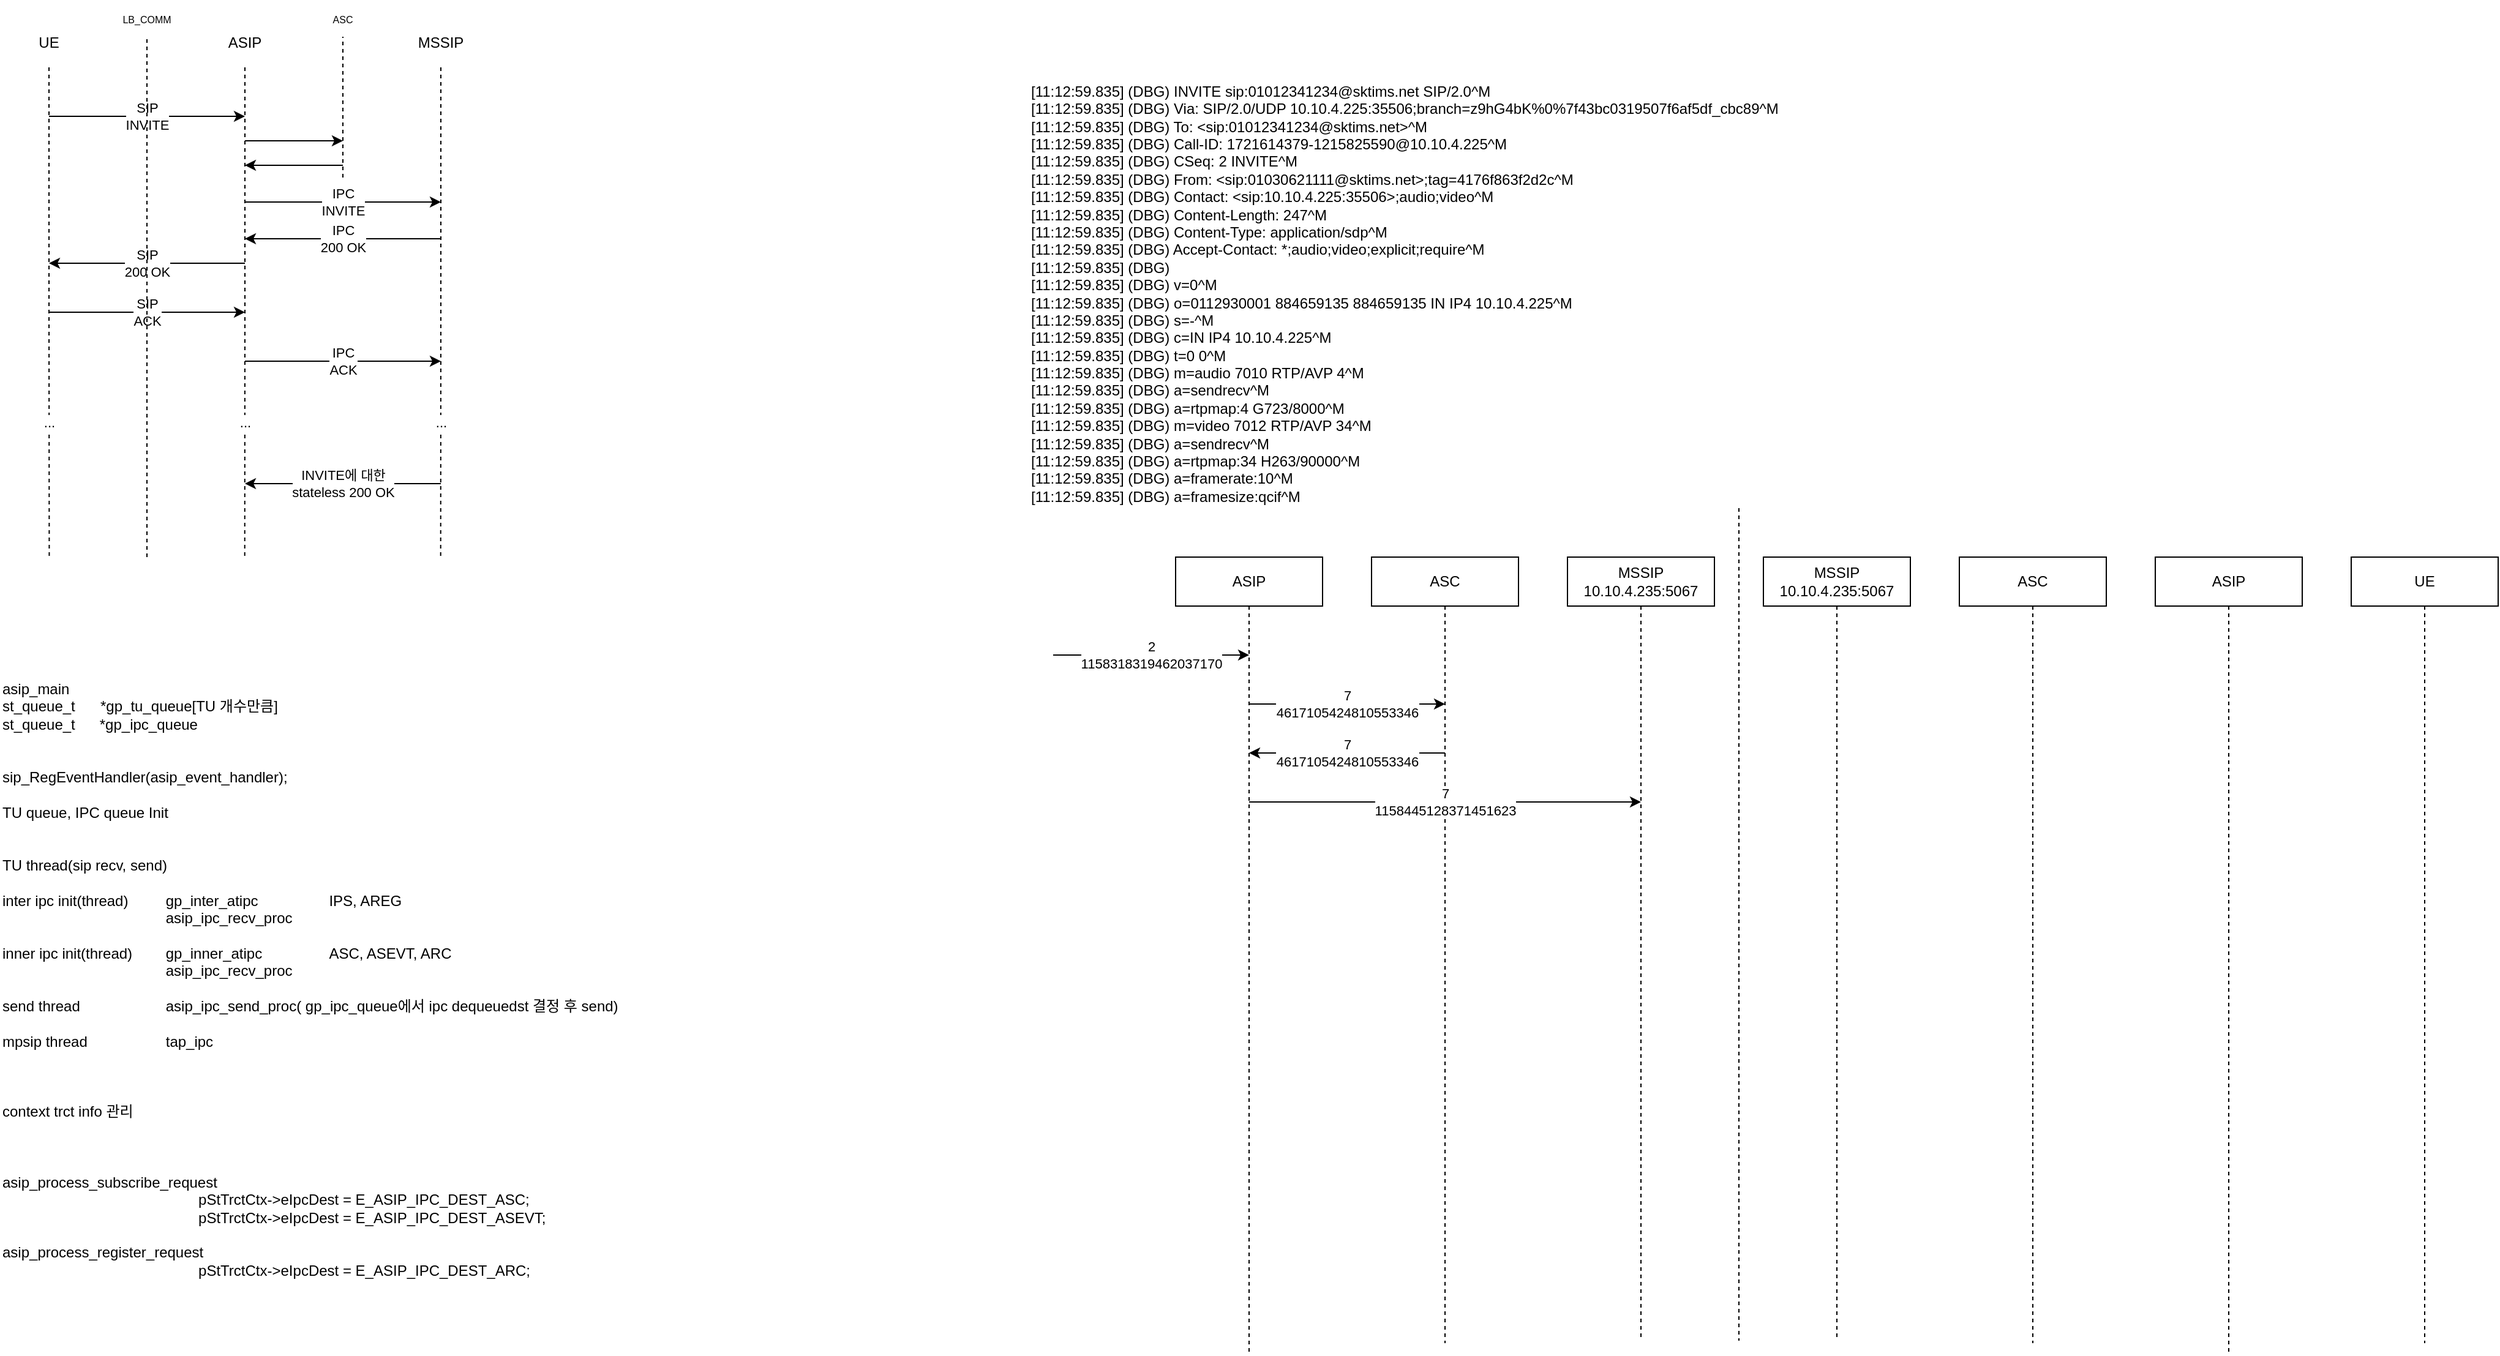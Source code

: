 <mxfile version="24.7.1" type="github">
  <diagram name="페이지-1" id="jERm6EU6h7SOklrPmQn_">
    <mxGraphModel dx="1593" dy="809" grid="1" gridSize="10" guides="1" tooltips="1" connect="1" arrows="1" fold="1" page="1" pageScale="1" pageWidth="827" pageHeight="1169" math="0" shadow="0">
      <root>
        <mxCell id="0" />
        <mxCell id="1" parent="0" />
        <mxCell id="-xxbEEyrpAm4luBftfxG-4" value="..." style="edgeStyle=orthogonalEdgeStyle;rounded=0;orthogonalLoop=1;jettySize=auto;html=1;exitX=0.5;exitY=1;exitDx=0;exitDy=0;dashed=1;endArrow=none;endFill=0;" parent="1" source="-xxbEEyrpAm4luBftfxG-1" edge="1">
          <mxGeometry x="0.451" relative="1" as="geometry">
            <mxPoint x="80.222" y="480" as="targetPoint" />
            <mxPoint as="offset" />
          </mxGeometry>
        </mxCell>
        <mxCell id="-xxbEEyrpAm4luBftfxG-1" value="UE" style="text;html=1;align=center;verticalAlign=middle;whiteSpace=wrap;rounded=0;" parent="1" vertex="1">
          <mxGeometry x="40" y="40" width="80" height="40" as="geometry" />
        </mxCell>
        <mxCell id="-xxbEEyrpAm4luBftfxG-2" value="ASIP" style="text;html=1;align=center;verticalAlign=middle;whiteSpace=wrap;rounded=0;" parent="1" vertex="1">
          <mxGeometry x="200" y="40" width="80" height="40" as="geometry" />
        </mxCell>
        <mxCell id="-xxbEEyrpAm4luBftfxG-3" value="MSSIP" style="text;html=1;align=center;verticalAlign=middle;whiteSpace=wrap;rounded=0;" parent="1" vertex="1">
          <mxGeometry x="360" y="40" width="80" height="40" as="geometry" />
        </mxCell>
        <mxCell id="-xxbEEyrpAm4luBftfxG-5" value="..." style="edgeStyle=orthogonalEdgeStyle;rounded=0;orthogonalLoop=1;jettySize=auto;html=1;exitX=0.5;exitY=1;exitDx=0;exitDy=0;dashed=1;endArrow=none;endFill=0;" parent="1" source="-xxbEEyrpAm4luBftfxG-2" edge="1">
          <mxGeometry x="0.451" relative="1" as="geometry">
            <mxPoint x="239.852" y="480" as="targetPoint" />
            <mxPoint x="239.63" y="80" as="sourcePoint" />
            <mxPoint as="offset" />
          </mxGeometry>
        </mxCell>
        <mxCell id="-xxbEEyrpAm4luBftfxG-6" value="..." style="edgeStyle=orthogonalEdgeStyle;rounded=0;orthogonalLoop=1;jettySize=auto;html=1;exitX=0.5;exitY=1;exitDx=0;exitDy=0;dashed=1;endArrow=none;endFill=0;" parent="1" source="-xxbEEyrpAm4luBftfxG-3" edge="1">
          <mxGeometry x="0.451" relative="1" as="geometry">
            <mxPoint x="399.852" y="480" as="targetPoint" />
            <mxPoint x="399.63" y="80" as="sourcePoint" />
            <mxPoint as="offset" />
          </mxGeometry>
        </mxCell>
        <mxCell id="-xxbEEyrpAm4luBftfxG-7" value="SIP&lt;div&gt;INVITE&lt;/div&gt;" style="endArrow=classic;html=1;rounded=0;" parent="1" edge="1">
          <mxGeometry width="50" height="50" relative="1" as="geometry">
            <mxPoint x="80" y="120" as="sourcePoint" />
            <mxPoint x="240" y="120" as="targetPoint" />
          </mxGeometry>
        </mxCell>
        <mxCell id="-xxbEEyrpAm4luBftfxG-8" value="IPC&lt;div&gt;INVITE&lt;/div&gt;" style="endArrow=classic;html=1;rounded=0;" parent="1" edge="1">
          <mxGeometry width="50" height="50" relative="1" as="geometry">
            <mxPoint x="240" y="190" as="sourcePoint" />
            <mxPoint x="400" y="190" as="targetPoint" />
          </mxGeometry>
        </mxCell>
        <mxCell id="-xxbEEyrpAm4luBftfxG-9" value="IPC&lt;div&gt;200 OK&lt;/div&gt;" style="endArrow=classic;html=1;rounded=0;" parent="1" edge="1">
          <mxGeometry width="50" height="50" relative="1" as="geometry">
            <mxPoint x="400" y="220" as="sourcePoint" />
            <mxPoint x="240" y="220" as="targetPoint" />
          </mxGeometry>
        </mxCell>
        <mxCell id="-xxbEEyrpAm4luBftfxG-10" value="SIP&lt;div&gt;200 OK&lt;/div&gt;" style="endArrow=classic;html=1;rounded=0;" parent="1" edge="1">
          <mxGeometry width="50" height="50" relative="1" as="geometry">
            <mxPoint x="240" y="240" as="sourcePoint" />
            <mxPoint x="80" y="240" as="targetPoint" />
          </mxGeometry>
        </mxCell>
        <mxCell id="-xxbEEyrpAm4luBftfxG-11" value="SIP&lt;div&gt;ACK&lt;/div&gt;" style="endArrow=classic;html=1;rounded=0;" parent="1" edge="1">
          <mxGeometry width="50" height="50" relative="1" as="geometry">
            <mxPoint x="80" y="280" as="sourcePoint" />
            <mxPoint x="240" y="280" as="targetPoint" />
          </mxGeometry>
        </mxCell>
        <mxCell id="-xxbEEyrpAm4luBftfxG-12" value="IPC&lt;br&gt;ACK" style="endArrow=classic;html=1;rounded=0;" parent="1" edge="1">
          <mxGeometry width="50" height="50" relative="1" as="geometry">
            <mxPoint x="240" y="320" as="sourcePoint" />
            <mxPoint x="400" y="320" as="targetPoint" />
            <mxPoint as="offset" />
          </mxGeometry>
        </mxCell>
        <mxCell id="-xxbEEyrpAm4luBftfxG-14" value="INVITE에 대한&lt;br&gt;stateless 200 OK" style="endArrow=classic;html=1;rounded=0;" parent="1" edge="1">
          <mxGeometry width="50" height="50" relative="1" as="geometry">
            <mxPoint x="400" y="420" as="sourcePoint" />
            <mxPoint x="240" y="420" as="targetPoint" />
          </mxGeometry>
        </mxCell>
        <mxCell id="-xxbEEyrpAm4luBftfxG-17" value="" style="endArrow=none;dashed=1;html=1;rounded=0;" parent="1" target="-xxbEEyrpAm4luBftfxG-18" edge="1">
          <mxGeometry width="50" height="50" relative="1" as="geometry">
            <mxPoint x="160" y="480" as="sourcePoint" />
            <mxPoint x="160" y="40" as="targetPoint" />
          </mxGeometry>
        </mxCell>
        <mxCell id="-xxbEEyrpAm4luBftfxG-18" value="&lt;font style=&quot;font-size: 8px;&quot;&gt;LB_COMM&lt;/font&gt;" style="text;html=1;align=center;verticalAlign=middle;whiteSpace=wrap;rounded=0;" parent="1" vertex="1">
          <mxGeometry x="130" y="25" width="60" height="30" as="geometry" />
        </mxCell>
        <mxCell id="-xxbEEyrpAm4luBftfxG-21" value="" style="endArrow=none;dashed=1;html=1;rounded=0;" parent="1" target="-xxbEEyrpAm4luBftfxG-22" edge="1">
          <mxGeometry width="50" height="50" relative="1" as="geometry">
            <mxPoint x="320" y="170" as="sourcePoint" />
            <mxPoint x="320" y="40" as="targetPoint" />
          </mxGeometry>
        </mxCell>
        <mxCell id="-xxbEEyrpAm4luBftfxG-22" value="&lt;font style=&quot;font-size: 8px;&quot;&gt;ASC&lt;/font&gt;" style="text;html=1;align=center;verticalAlign=middle;whiteSpace=wrap;rounded=0;" parent="1" vertex="1">
          <mxGeometry x="290" y="25" width="60" height="30" as="geometry" />
        </mxCell>
        <mxCell id="-xxbEEyrpAm4luBftfxG-23" value="asip_main&lt;div&gt;st_queue_t&amp;nbsp;&lt;span style=&quot;white-space: pre;&quot;&gt;&#x9;&lt;/span&gt;*gp_tu_queue[TU 개수만큼]&lt;/div&gt;&lt;div&gt;st_queue_t&amp;nbsp; &amp;nbsp; &amp;nbsp; *gp_ipc_queue&lt;br&gt;&lt;/div&gt;&lt;div&gt;&lt;br&gt;&lt;/div&gt;&lt;div&gt;&lt;br&gt;&lt;/div&gt;&lt;div&gt;sip_RegEventHandler(asip_event_handler);&lt;/div&gt;&lt;div&gt;&lt;br&gt;&lt;/div&gt;&lt;div&gt;TU queue, IPC queue Init&lt;/div&gt;&lt;div&gt;&lt;br&gt;&lt;/div&gt;&lt;div&gt;&lt;br&gt;&lt;/div&gt;&lt;div&gt;TU thread(sip recv, send)&lt;/div&gt;&lt;div&gt;&lt;br&gt;&lt;/div&gt;&lt;div&gt;inter ipc init(thread)&lt;span style=&quot;white-space: pre;&quot;&gt;&#x9;&lt;/span&gt;&lt;span style=&quot;white-space: pre;&quot;&gt;&#x9;&lt;/span&gt;&lt;span style=&quot;background-color: initial;&quot;&gt;gp_inter_atipc&lt;span style=&quot;white-space: pre;&quot;&gt;&#x9;&lt;/span&gt;&lt;span style=&quot;white-space: pre;&quot;&gt;&#x9;&lt;/span&gt;&lt;span style=&quot;white-space: pre;&quot;&gt;&#x9;&lt;/span&gt;IPS, AREG&lt;/span&gt;&lt;/div&gt;&lt;div&gt;&lt;span style=&quot;white-space: pre;&quot;&gt;&#x9;&lt;/span&gt;&lt;span style=&quot;white-space: pre;&quot;&gt;&#x9;&lt;/span&gt;&lt;span style=&quot;white-space: pre;&quot;&gt;&#x9;&lt;/span&gt;&lt;span style=&quot;white-space: pre;&quot;&gt;&#x9;&lt;/span&gt;&lt;span style=&quot;white-space: pre;&quot;&gt;&#x9;&lt;/span&gt;asip_ipc_recv_proc&lt;br&gt;&lt;/div&gt;&lt;div&gt;&lt;br&gt;&lt;/div&gt;&lt;div&gt;inner ipc init(thread)&lt;span style=&quot;white-space: pre;&quot;&gt;&#x9;&lt;/span&gt;&lt;span style=&quot;background-color: initial;&quot;&gt;gp_inner_atipc&lt;span style=&quot;white-space: pre;&quot;&gt;&lt;span style=&quot;white-space: pre;&quot;&gt;&#x9;&lt;/span&gt;&#x9;&lt;/span&gt;ASC, ASEVT, ARC&lt;/span&gt;&lt;/div&gt;&lt;div&gt;&lt;span style=&quot;background-color: initial;&quot;&gt;&lt;span style=&quot;white-space: pre;&quot;&gt;&#x9;&lt;/span&gt;&lt;span style=&quot;white-space: pre;&quot;&gt;&#x9;&lt;/span&gt;&lt;span style=&quot;white-space: pre;&quot;&gt;&#x9;&lt;/span&gt;&lt;span style=&quot;white-space: pre;&quot;&gt;&#x9;&lt;/span&gt;&lt;span style=&quot;white-space: pre;&quot;&gt;&#x9;&lt;/span&gt;&lt;/span&gt;&lt;span style=&quot;background-color: initial;&quot;&gt;asip_ipc_recv_proc&lt;/span&gt;&lt;/div&gt;&lt;div&gt;&lt;span style=&quot;background-color: initial;&quot;&gt;&lt;br&gt;&lt;/span&gt;&lt;/div&gt;&lt;div&gt;send thread&lt;span style=&quot;white-space: pre;&quot;&gt;&#x9;&lt;/span&gt;&lt;span style=&quot;white-space: pre;&quot;&gt;&#x9;&lt;/span&gt;&lt;span style=&quot;white-space: pre;&quot;&gt;&#x9;&lt;/span&gt;asip_ipc_send_proc( gp_ipc_queue에서 ipc dequeuedst 결정 후 send)&lt;/div&gt;&lt;div&gt;&lt;br&gt;&lt;/div&gt;&lt;div&gt;mpsip thread&lt;span style=&quot;white-space: pre;&quot;&gt;&#x9;&lt;/span&gt;&lt;span style=&quot;white-space: pre;&quot;&gt;&#x9;&lt;/span&gt;&lt;span style=&quot;white-space: pre;&quot;&gt;&#x9;&lt;/span&gt;tap_ipc&lt;/div&gt;&lt;div&gt;&lt;br&gt;&lt;/div&gt;&lt;div&gt;&lt;br&gt;&lt;/div&gt;&lt;div&gt;&lt;br&gt;&lt;/div&gt;&lt;div&gt;&lt;div&gt;context trct info 관리&lt;/div&gt;&lt;div&gt;&lt;br&gt;&lt;/div&gt;&lt;div&gt;&lt;br&gt;&lt;/div&gt;&lt;div&gt;&lt;br&gt;&lt;/div&gt;&lt;div&gt;asip_process_subscribe_request&lt;/div&gt;&lt;div&gt;&lt;span style=&quot;white-space: normal;&quot;&gt;&lt;span style=&quot;white-space:pre&quot;&gt;&#x9;&#x9;&#x9;&#x9;&#x9;&#x9;&lt;/span&gt;pStTrctCtx-&amp;gt;eIpcDest = E_ASIP_IPC_DEST_ASC;&lt;/span&gt;&lt;/div&gt;&lt;div&gt;&lt;span style=&quot;white-space: normal;&quot;&gt;&lt;span style=&quot;white-space:pre&quot;&gt;&#x9;&#x9;&#x9;&#x9;&#x9;&#x9;&lt;/span&gt;pStTrctCtx-&amp;gt;eIpcDest = E_ASIP_IPC_DEST_ASEVT;&lt;/span&gt;&lt;/div&gt;&lt;div&gt;&lt;br&gt;&lt;/div&gt;&lt;div&gt;asip_process_register_request&lt;/div&gt;&lt;div&gt;&lt;span style=&quot;white-space: normal;&quot;&gt;&lt;span style=&quot;white-space:pre&quot;&gt;&#x9;&#x9;&#x9;&#x9;&#x9;&#x9;&lt;/span&gt;pStTrctCtx-&amp;gt;eIpcDest = E_ASIP_IPC_DEST_ARC;&lt;/span&gt;&lt;/div&gt;&lt;/div&gt;" style="text;html=1;align=left;verticalAlign=middle;whiteSpace=wrap;rounded=0;" parent="1" vertex="1">
          <mxGeometry x="40" y="580" width="740" height="490" as="geometry" />
        </mxCell>
        <mxCell id="natQGp7i5dKwuM6wu0ns-1" value="" style="endArrow=classic;html=1;rounded=0;" parent="1" edge="1">
          <mxGeometry width="50" height="50" relative="1" as="geometry">
            <mxPoint x="240" y="140" as="sourcePoint" />
            <mxPoint x="320" y="140" as="targetPoint" />
          </mxGeometry>
        </mxCell>
        <mxCell id="natQGp7i5dKwuM6wu0ns-2" value="" style="endArrow=classic;html=1;rounded=0;" parent="1" edge="1">
          <mxGeometry width="50" height="50" relative="1" as="geometry">
            <mxPoint x="320" y="160" as="sourcePoint" />
            <mxPoint x="240" y="160" as="targetPoint" />
          </mxGeometry>
        </mxCell>
        <mxCell id="nXgctBBMgCLwkk0S1Rwe-1" value="&lt;div&gt;[11:12:59.835] (DBG) INVITE sip:01012341234@sktims.net SIP/2.0^M&lt;/div&gt;&lt;div&gt;[11:12:59.835] (DBG) Via: SIP/2.0/UDP 10.10.4.225:35506;branch=z9hG4bK%0%7f43bc0319507f6af5df_cbc89^M&lt;/div&gt;&lt;div&gt;[11:12:59.835] (DBG) To: &amp;lt;sip:01012341234@sktims.net&amp;gt;^M&lt;/div&gt;&lt;div&gt;[11:12:59.835] (DBG) Call-ID: 1721614379-1215825590@10.10.4.225^M&lt;/div&gt;&lt;div&gt;[11:12:59.835] (DBG) CSeq: 2 INVITE^M&lt;/div&gt;&lt;div&gt;[11:12:59.835] (DBG) From: &amp;lt;sip:01030621111@sktims.net&amp;gt;;tag=4176f863f2d2c^M&lt;/div&gt;&lt;div&gt;[11:12:59.835] (DBG) Contact: &amp;lt;sip:10.10.4.225:35506&amp;gt;;audio;video^M&lt;/div&gt;&lt;div&gt;[11:12:59.835] (DBG) Content-Length: 247^M&lt;/div&gt;&lt;div&gt;[11:12:59.835] (DBG) Content-Type: application/sdp^M&lt;/div&gt;&lt;div&gt;[11:12:59.835] (DBG) Accept-Contact: *;audio;video;explicit;require^M&lt;/div&gt;&lt;div&gt;[11:12:59.835] (DBG)&lt;/div&gt;&lt;div&gt;[11:12:59.835] (DBG) v=0^M&lt;/div&gt;&lt;div&gt;[11:12:59.835] (DBG) o=0112930001 884659135 884659135 IN IP4 10.10.4.225^M&lt;/div&gt;&lt;div&gt;[11:12:59.835] (DBG) s=-^M&lt;/div&gt;&lt;div&gt;[11:12:59.835] (DBG) c=IN IP4 10.10.4.225^M&lt;/div&gt;&lt;div&gt;[11:12:59.835] (DBG) t=0 0^M&lt;/div&gt;&lt;div&gt;[11:12:59.835] (DBG) m=audio 7010 RTP/AVP 4^M&lt;/div&gt;&lt;div&gt;[11:12:59.835] (DBG) a=sendrecv^M&lt;/div&gt;&lt;div&gt;[11:12:59.835] (DBG) a=rtpmap:4 G723/8000^M&lt;/div&gt;&lt;div&gt;[11:12:59.835] (DBG) m=video 7012 RTP/AVP 34^M&lt;/div&gt;&lt;div&gt;[11:12:59.835] (DBG) a=sendrecv^M&lt;/div&gt;&lt;div&gt;[11:12:59.835] (DBG) a=rtpmap:34 H263/90000^M&lt;/div&gt;&lt;div&gt;[11:12:59.835] (DBG) a=framerate:10^M&lt;/div&gt;&lt;div&gt;[11:12:59.835] (DBG) a=framesize:qcif^M&lt;/div&gt;" style="text;html=1;align=left;verticalAlign=middle;whiteSpace=wrap;rounded=0;" vertex="1" parent="1">
          <mxGeometry x="880" y="80" width="630" height="370" as="geometry" />
        </mxCell>
        <mxCell id="nXgctBBMgCLwkk0S1Rwe-5" style="edgeStyle=orthogonalEdgeStyle;rounded=0;orthogonalLoop=1;jettySize=auto;html=1;exitX=0.5;exitY=1;exitDx=0;exitDy=0;dashed=1;endArrow=none;endFill=0;" edge="1" parent="1" source="nXgctBBMgCLwkk0S1Rwe-3">
          <mxGeometry relative="1" as="geometry">
            <mxPoint x="2020" y="1122" as="targetPoint" />
          </mxGeometry>
        </mxCell>
        <mxCell id="nXgctBBMgCLwkk0S1Rwe-3" value="UE" style="rounded=0;whiteSpace=wrap;html=1;" vertex="1" parent="1">
          <mxGeometry x="1960" y="480" width="120" height="40" as="geometry" />
        </mxCell>
        <mxCell id="nXgctBBMgCLwkk0S1Rwe-4" value="ASIP" style="rounded=0;whiteSpace=wrap;html=1;" vertex="1" parent="1">
          <mxGeometry x="1000" y="480" width="120" height="40" as="geometry" />
        </mxCell>
        <mxCell id="nXgctBBMgCLwkk0S1Rwe-6" style="edgeStyle=orthogonalEdgeStyle;rounded=0;orthogonalLoop=1;jettySize=auto;html=1;exitX=0.5;exitY=1;exitDx=0;exitDy=0;dashed=1;endArrow=none;endFill=0;" edge="1" parent="1" source="nXgctBBMgCLwkk0S1Rwe-4">
          <mxGeometry relative="1" as="geometry">
            <mxPoint x="1060" y="1130" as="targetPoint" />
            <mxPoint x="1039.6" y="520" as="sourcePoint" />
          </mxGeometry>
        </mxCell>
        <mxCell id="nXgctBBMgCLwkk0S1Rwe-7" value="ASC" style="rounded=0;whiteSpace=wrap;html=1;" vertex="1" parent="1">
          <mxGeometry x="1160" y="480" width="120" height="40" as="geometry" />
        </mxCell>
        <mxCell id="nXgctBBMgCLwkk0S1Rwe-8" style="edgeStyle=orthogonalEdgeStyle;rounded=0;orthogonalLoop=1;jettySize=auto;html=1;exitX=0.5;exitY=1;exitDx=0;exitDy=0;dashed=1;endArrow=none;endFill=0;" edge="1" parent="1" source="nXgctBBMgCLwkk0S1Rwe-7">
          <mxGeometry relative="1" as="geometry">
            <mxPoint x="1220" y="1122" as="targetPoint" />
            <mxPoint x="1199.6" y="520" as="sourcePoint" />
          </mxGeometry>
        </mxCell>
        <mxCell id="nXgctBBMgCLwkk0S1Rwe-9" value="MSSIP&lt;div&gt;10.10.4.235:5067&lt;/div&gt;" style="rounded=0;whiteSpace=wrap;html=1;" vertex="1" parent="1">
          <mxGeometry x="1320" y="480" width="120" height="40" as="geometry" />
        </mxCell>
        <mxCell id="nXgctBBMgCLwkk0S1Rwe-10" style="edgeStyle=orthogonalEdgeStyle;rounded=0;orthogonalLoop=1;jettySize=auto;html=1;exitX=0.5;exitY=1;exitDx=0;exitDy=0;dashed=1;endArrow=none;endFill=0;" edge="1" parent="1" source="nXgctBBMgCLwkk0S1Rwe-9">
          <mxGeometry relative="1" as="geometry">
            <mxPoint x="1380" y="1120" as="targetPoint" />
            <mxPoint x="1390.1" y="550" as="sourcePoint" />
            <Array as="points">
              <mxPoint x="1380" y="1120" />
            </Array>
          </mxGeometry>
        </mxCell>
        <mxCell id="nXgctBBMgCLwkk0S1Rwe-18" value="2&lt;div&gt;1158318319462037170&lt;br&gt;&lt;/div&gt;" style="endArrow=classic;html=1;rounded=0;" edge="1" parent="1">
          <mxGeometry width="50" height="50" relative="1" as="geometry">
            <mxPoint x="900" y="560" as="sourcePoint" />
            <mxPoint x="1060" y="560" as="targetPoint" />
          </mxGeometry>
        </mxCell>
        <mxCell id="nXgctBBMgCLwkk0S1Rwe-19" value="7&lt;div&gt;4617105424810553346&lt;br&gt;&lt;/div&gt;" style="endArrow=classic;html=1;rounded=0;" edge="1" parent="1">
          <mxGeometry width="50" height="50" relative="1" as="geometry">
            <mxPoint x="1060" y="600" as="sourcePoint" />
            <mxPoint x="1220" y="600" as="targetPoint" />
            <mxPoint as="offset" />
          </mxGeometry>
        </mxCell>
        <mxCell id="nXgctBBMgCLwkk0S1Rwe-20" value="7&lt;div&gt;1158445128371451623&lt;br&gt;&lt;/div&gt;" style="endArrow=classic;html=1;rounded=0;" edge="1" parent="1">
          <mxGeometry width="50" height="50" relative="1" as="geometry">
            <mxPoint x="1060" y="680" as="sourcePoint" />
            <mxPoint x="1380" y="680" as="targetPoint" />
          </mxGeometry>
        </mxCell>
        <mxCell id="nXgctBBMgCLwkk0S1Rwe-21" value="&lt;div&gt;7&lt;/div&gt;4617105424810553346" style="endArrow=classic;html=1;rounded=0;" edge="1" parent="1">
          <mxGeometry width="50" height="50" relative="1" as="geometry">
            <mxPoint x="1220" y="640" as="sourcePoint" />
            <mxPoint x="1060" y="640" as="targetPoint" />
          </mxGeometry>
        </mxCell>
        <mxCell id="nXgctBBMgCLwkk0S1Rwe-22" value="ASIP" style="rounded=0;whiteSpace=wrap;html=1;" vertex="1" parent="1">
          <mxGeometry x="1800" y="480" width="120" height="40" as="geometry" />
        </mxCell>
        <mxCell id="nXgctBBMgCLwkk0S1Rwe-23" style="edgeStyle=orthogonalEdgeStyle;rounded=0;orthogonalLoop=1;jettySize=auto;html=1;exitX=0.5;exitY=1;exitDx=0;exitDy=0;dashed=1;endArrow=none;endFill=0;" edge="1" parent="1" source="nXgctBBMgCLwkk0S1Rwe-22">
          <mxGeometry relative="1" as="geometry">
            <mxPoint x="1860" y="1130" as="targetPoint" />
            <mxPoint x="1839.6" y="520" as="sourcePoint" />
          </mxGeometry>
        </mxCell>
        <mxCell id="nXgctBBMgCLwkk0S1Rwe-24" value="ASC" style="rounded=0;whiteSpace=wrap;html=1;" vertex="1" parent="1">
          <mxGeometry x="1640" y="480" width="120" height="40" as="geometry" />
        </mxCell>
        <mxCell id="nXgctBBMgCLwkk0S1Rwe-25" style="edgeStyle=orthogonalEdgeStyle;rounded=0;orthogonalLoop=1;jettySize=auto;html=1;exitX=0.5;exitY=1;exitDx=0;exitDy=0;dashed=1;endArrow=none;endFill=0;" edge="1" parent="1" source="nXgctBBMgCLwkk0S1Rwe-24">
          <mxGeometry relative="1" as="geometry">
            <mxPoint x="1700" y="1122" as="targetPoint" />
            <mxPoint x="1679.6" y="520" as="sourcePoint" />
          </mxGeometry>
        </mxCell>
        <mxCell id="nXgctBBMgCLwkk0S1Rwe-26" style="edgeStyle=orthogonalEdgeStyle;rounded=0;orthogonalLoop=1;jettySize=auto;html=1;exitX=0.5;exitY=1;exitDx=0;exitDy=0;dashed=1;endArrow=none;endFill=0;" edge="1" parent="1">
          <mxGeometry relative="1" as="geometry">
            <mxPoint x="1460" y="1120" as="targetPoint" />
            <mxPoint x="1460" y="440" as="sourcePoint" />
          </mxGeometry>
        </mxCell>
        <mxCell id="nXgctBBMgCLwkk0S1Rwe-28" value="MSSIP&lt;div&gt;10.10.4.235:5067&lt;/div&gt;" style="rounded=0;whiteSpace=wrap;html=1;" vertex="1" parent="1">
          <mxGeometry x="1480" y="480" width="120" height="40" as="geometry" />
        </mxCell>
        <mxCell id="nXgctBBMgCLwkk0S1Rwe-29" style="edgeStyle=orthogonalEdgeStyle;rounded=0;orthogonalLoop=1;jettySize=auto;html=1;exitX=0.5;exitY=1;exitDx=0;exitDy=0;dashed=1;endArrow=none;endFill=0;" edge="1" parent="1" source="nXgctBBMgCLwkk0S1Rwe-28">
          <mxGeometry relative="1" as="geometry">
            <mxPoint x="1540" y="1120" as="targetPoint" />
            <mxPoint x="1550.1" y="550" as="sourcePoint" />
            <Array as="points">
              <mxPoint x="1540" y="1120" />
            </Array>
          </mxGeometry>
        </mxCell>
      </root>
    </mxGraphModel>
  </diagram>
</mxfile>
